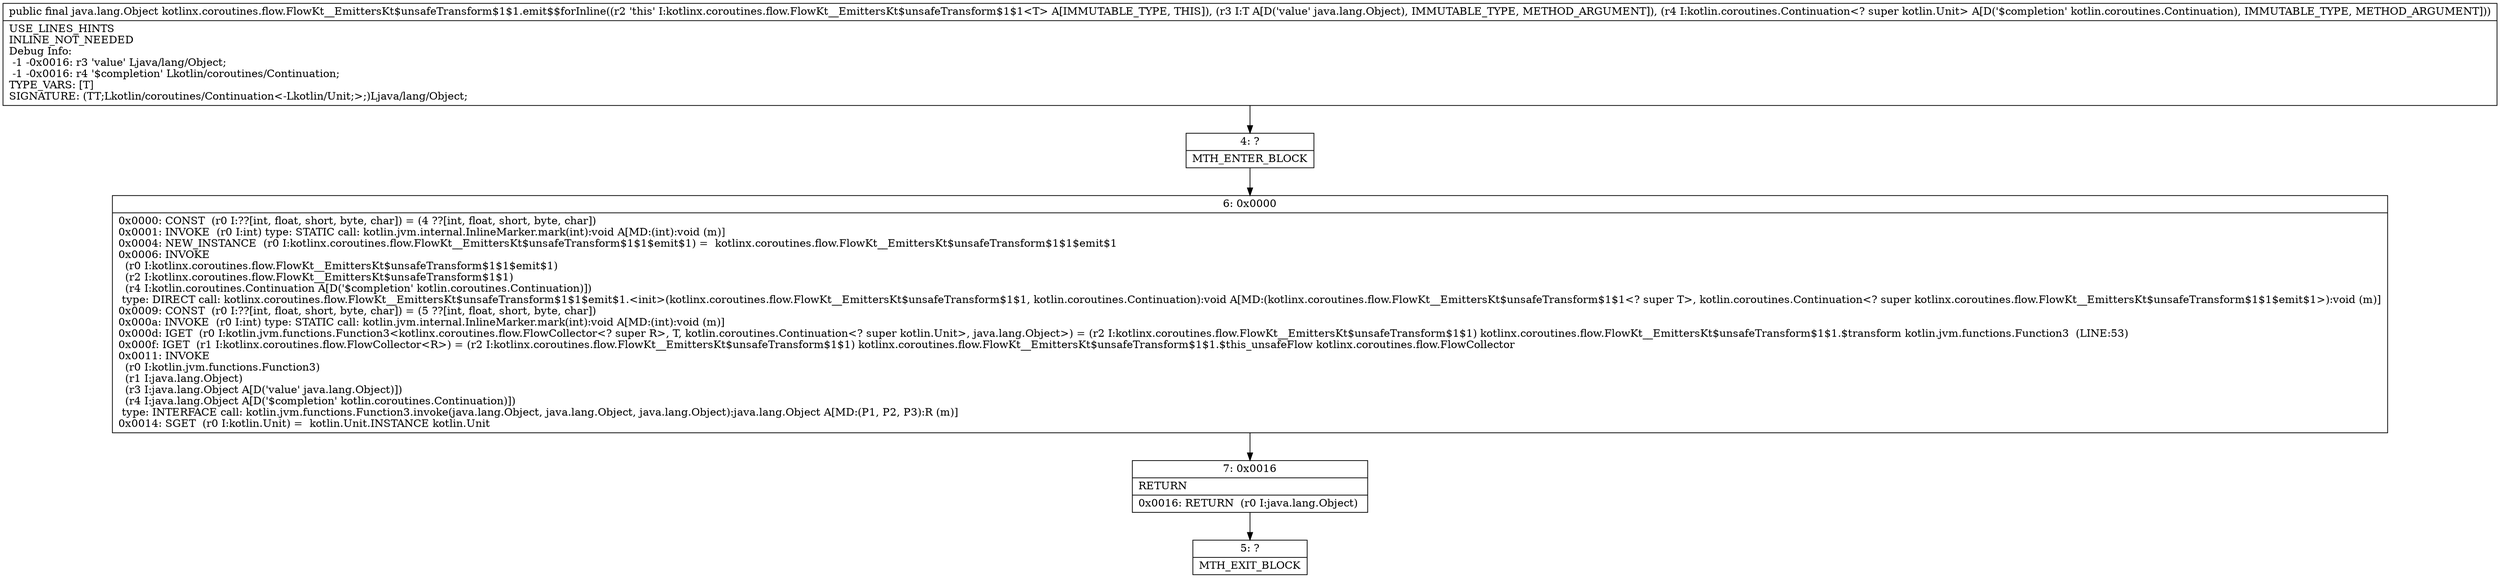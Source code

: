 digraph "CFG forkotlinx.coroutines.flow.FlowKt__EmittersKt$unsafeTransform$1$1.emit$$forInline(Ljava\/lang\/Object;Lkotlin\/coroutines\/Continuation;)Ljava\/lang\/Object;" {
Node_4 [shape=record,label="{4\:\ ?|MTH_ENTER_BLOCK\l}"];
Node_6 [shape=record,label="{6\:\ 0x0000|0x0000: CONST  (r0 I:??[int, float, short, byte, char]) = (4 ??[int, float, short, byte, char]) \l0x0001: INVOKE  (r0 I:int) type: STATIC call: kotlin.jvm.internal.InlineMarker.mark(int):void A[MD:(int):void (m)]\l0x0004: NEW_INSTANCE  (r0 I:kotlinx.coroutines.flow.FlowKt__EmittersKt$unsafeTransform$1$1$emit$1) =  kotlinx.coroutines.flow.FlowKt__EmittersKt$unsafeTransform$1$1$emit$1 \l0x0006: INVOKE  \l  (r0 I:kotlinx.coroutines.flow.FlowKt__EmittersKt$unsafeTransform$1$1$emit$1)\l  (r2 I:kotlinx.coroutines.flow.FlowKt__EmittersKt$unsafeTransform$1$1)\l  (r4 I:kotlin.coroutines.Continuation A[D('$completion' kotlin.coroutines.Continuation)])\l type: DIRECT call: kotlinx.coroutines.flow.FlowKt__EmittersKt$unsafeTransform$1$1$emit$1.\<init\>(kotlinx.coroutines.flow.FlowKt__EmittersKt$unsafeTransform$1$1, kotlin.coroutines.Continuation):void A[MD:(kotlinx.coroutines.flow.FlowKt__EmittersKt$unsafeTransform$1$1\<? super T\>, kotlin.coroutines.Continuation\<? super kotlinx.coroutines.flow.FlowKt__EmittersKt$unsafeTransform$1$1$emit$1\>):void (m)]\l0x0009: CONST  (r0 I:??[int, float, short, byte, char]) = (5 ??[int, float, short, byte, char]) \l0x000a: INVOKE  (r0 I:int) type: STATIC call: kotlin.jvm.internal.InlineMarker.mark(int):void A[MD:(int):void (m)]\l0x000d: IGET  (r0 I:kotlin.jvm.functions.Function3\<kotlinx.coroutines.flow.FlowCollector\<? super R\>, T, kotlin.coroutines.Continuation\<? super kotlin.Unit\>, java.lang.Object\>) = (r2 I:kotlinx.coroutines.flow.FlowKt__EmittersKt$unsafeTransform$1$1) kotlinx.coroutines.flow.FlowKt__EmittersKt$unsafeTransform$1$1.$transform kotlin.jvm.functions.Function3  (LINE:53)\l0x000f: IGET  (r1 I:kotlinx.coroutines.flow.FlowCollector\<R\>) = (r2 I:kotlinx.coroutines.flow.FlowKt__EmittersKt$unsafeTransform$1$1) kotlinx.coroutines.flow.FlowKt__EmittersKt$unsafeTransform$1$1.$this_unsafeFlow kotlinx.coroutines.flow.FlowCollector \l0x0011: INVOKE  \l  (r0 I:kotlin.jvm.functions.Function3)\l  (r1 I:java.lang.Object)\l  (r3 I:java.lang.Object A[D('value' java.lang.Object)])\l  (r4 I:java.lang.Object A[D('$completion' kotlin.coroutines.Continuation)])\l type: INTERFACE call: kotlin.jvm.functions.Function3.invoke(java.lang.Object, java.lang.Object, java.lang.Object):java.lang.Object A[MD:(P1, P2, P3):R (m)]\l0x0014: SGET  (r0 I:kotlin.Unit) =  kotlin.Unit.INSTANCE kotlin.Unit \l}"];
Node_7 [shape=record,label="{7\:\ 0x0016|RETURN\l|0x0016: RETURN  (r0 I:java.lang.Object) \l}"];
Node_5 [shape=record,label="{5\:\ ?|MTH_EXIT_BLOCK\l}"];
MethodNode[shape=record,label="{public final java.lang.Object kotlinx.coroutines.flow.FlowKt__EmittersKt$unsafeTransform$1$1.emit$$forInline((r2 'this' I:kotlinx.coroutines.flow.FlowKt__EmittersKt$unsafeTransform$1$1\<T\> A[IMMUTABLE_TYPE, THIS]), (r3 I:T A[D('value' java.lang.Object), IMMUTABLE_TYPE, METHOD_ARGUMENT]), (r4 I:kotlin.coroutines.Continuation\<? super kotlin.Unit\> A[D('$completion' kotlin.coroutines.Continuation), IMMUTABLE_TYPE, METHOD_ARGUMENT]))  | USE_LINES_HINTS\lINLINE_NOT_NEEDED\lDebug Info:\l  \-1 \-0x0016: r3 'value' Ljava\/lang\/Object;\l  \-1 \-0x0016: r4 '$completion' Lkotlin\/coroutines\/Continuation;\lTYPE_VARS: [T]\lSIGNATURE: (TT;Lkotlin\/coroutines\/Continuation\<\-Lkotlin\/Unit;\>;)Ljava\/lang\/Object;\l}"];
MethodNode -> Node_4;Node_4 -> Node_6;
Node_6 -> Node_7;
Node_7 -> Node_5;
}

